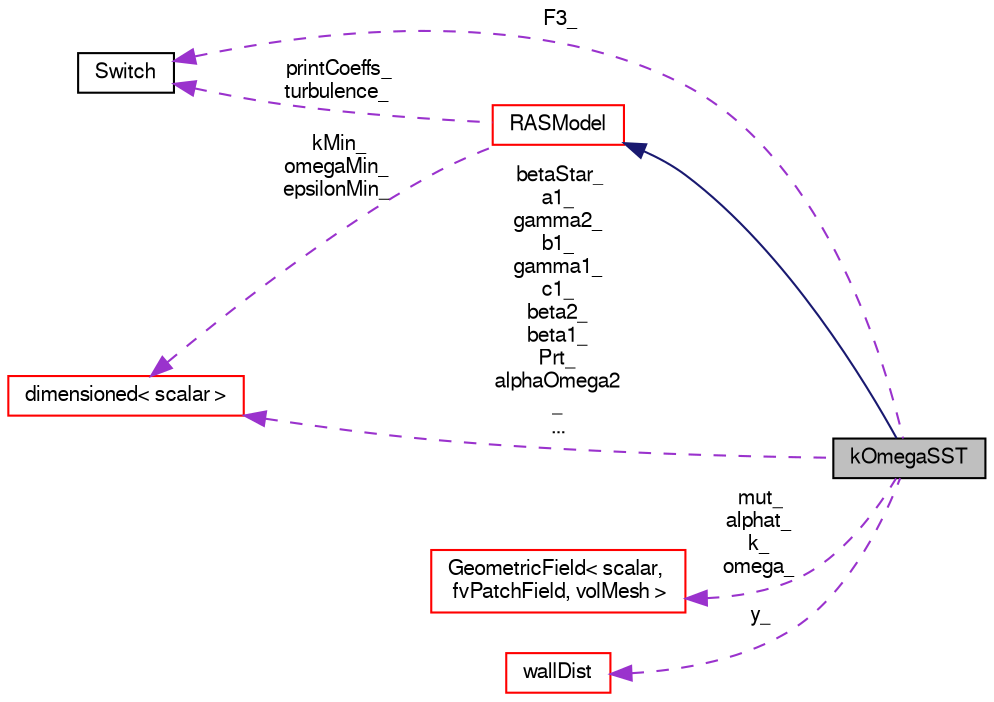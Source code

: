 digraph "kOmegaSST"
{
  bgcolor="transparent";
  edge [fontname="FreeSans",fontsize="10",labelfontname="FreeSans",labelfontsize="10"];
  node [fontname="FreeSans",fontsize="10",shape=record];
  rankdir="LR";
  Node19 [label="kOmegaSST",height=0.2,width=0.4,color="black", fillcolor="grey75", style="filled", fontcolor="black"];
  Node20 -> Node19 [dir="back",color="midnightblue",fontsize="10",style="solid",fontname="FreeSans"];
  Node20 [label="RASModel",height=0.2,width=0.4,color="red",URL="$a30758.html",tooltip="Abstract base class for turbulence models for compressible and combusting flows. "];
  Node70 -> Node20 [dir="back",color="darkorchid3",fontsize="10",style="dashed",label=" printCoeffs_\nturbulence_" ,fontname="FreeSans"];
  Node70 [label="Switch",height=0.2,width=0.4,color="black",URL="$a27626.html",tooltip="A simple wrapper around bool so that it can be read as a word: true/false, on/off, yes/no, y/n, t/f, or none. "];
  Node99 -> Node20 [dir="back",color="darkorchid3",fontsize="10",style="dashed",label=" kMin_\nomegaMin_\nepsilonMin_" ,fontname="FreeSans"];
  Node99 [label="dimensioned\< scalar \>",height=0.2,width=0.4,color="red",URL="$a26366.html"];
  Node59 -> Node19 [dir="back",color="darkorchid3",fontsize="10",style="dashed",label=" mut_\nalphat_\nk_\nomega_" ,fontname="FreeSans"];
  Node59 [label="GeometricField\< scalar,\l fvPatchField, volMesh \>",height=0.2,width=0.4,color="red",URL="$a22434.html"];
  Node70 -> Node19 [dir="back",color="darkorchid3",fontsize="10",style="dashed",label=" F3_" ,fontname="FreeSans"];
  Node101 -> Node19 [dir="back",color="darkorchid3",fontsize="10",style="dashed",label=" y_" ,fontname="FreeSans"];
  Node101 [label="wallDist",height=0.2,width=0.4,color="red",URL="$a22898.html",tooltip="Specialisation of patchDist for wall distance calculation. "];
  Node99 -> Node19 [dir="back",color="darkorchid3",fontsize="10",style="dashed",label=" betaStar_\na1_\ngamma2_\nb1_\ngamma1_\nc1_\nbeta2_\nbeta1_\nPrt_\nalphaOmega2\l_\n..." ,fontname="FreeSans"];
}
